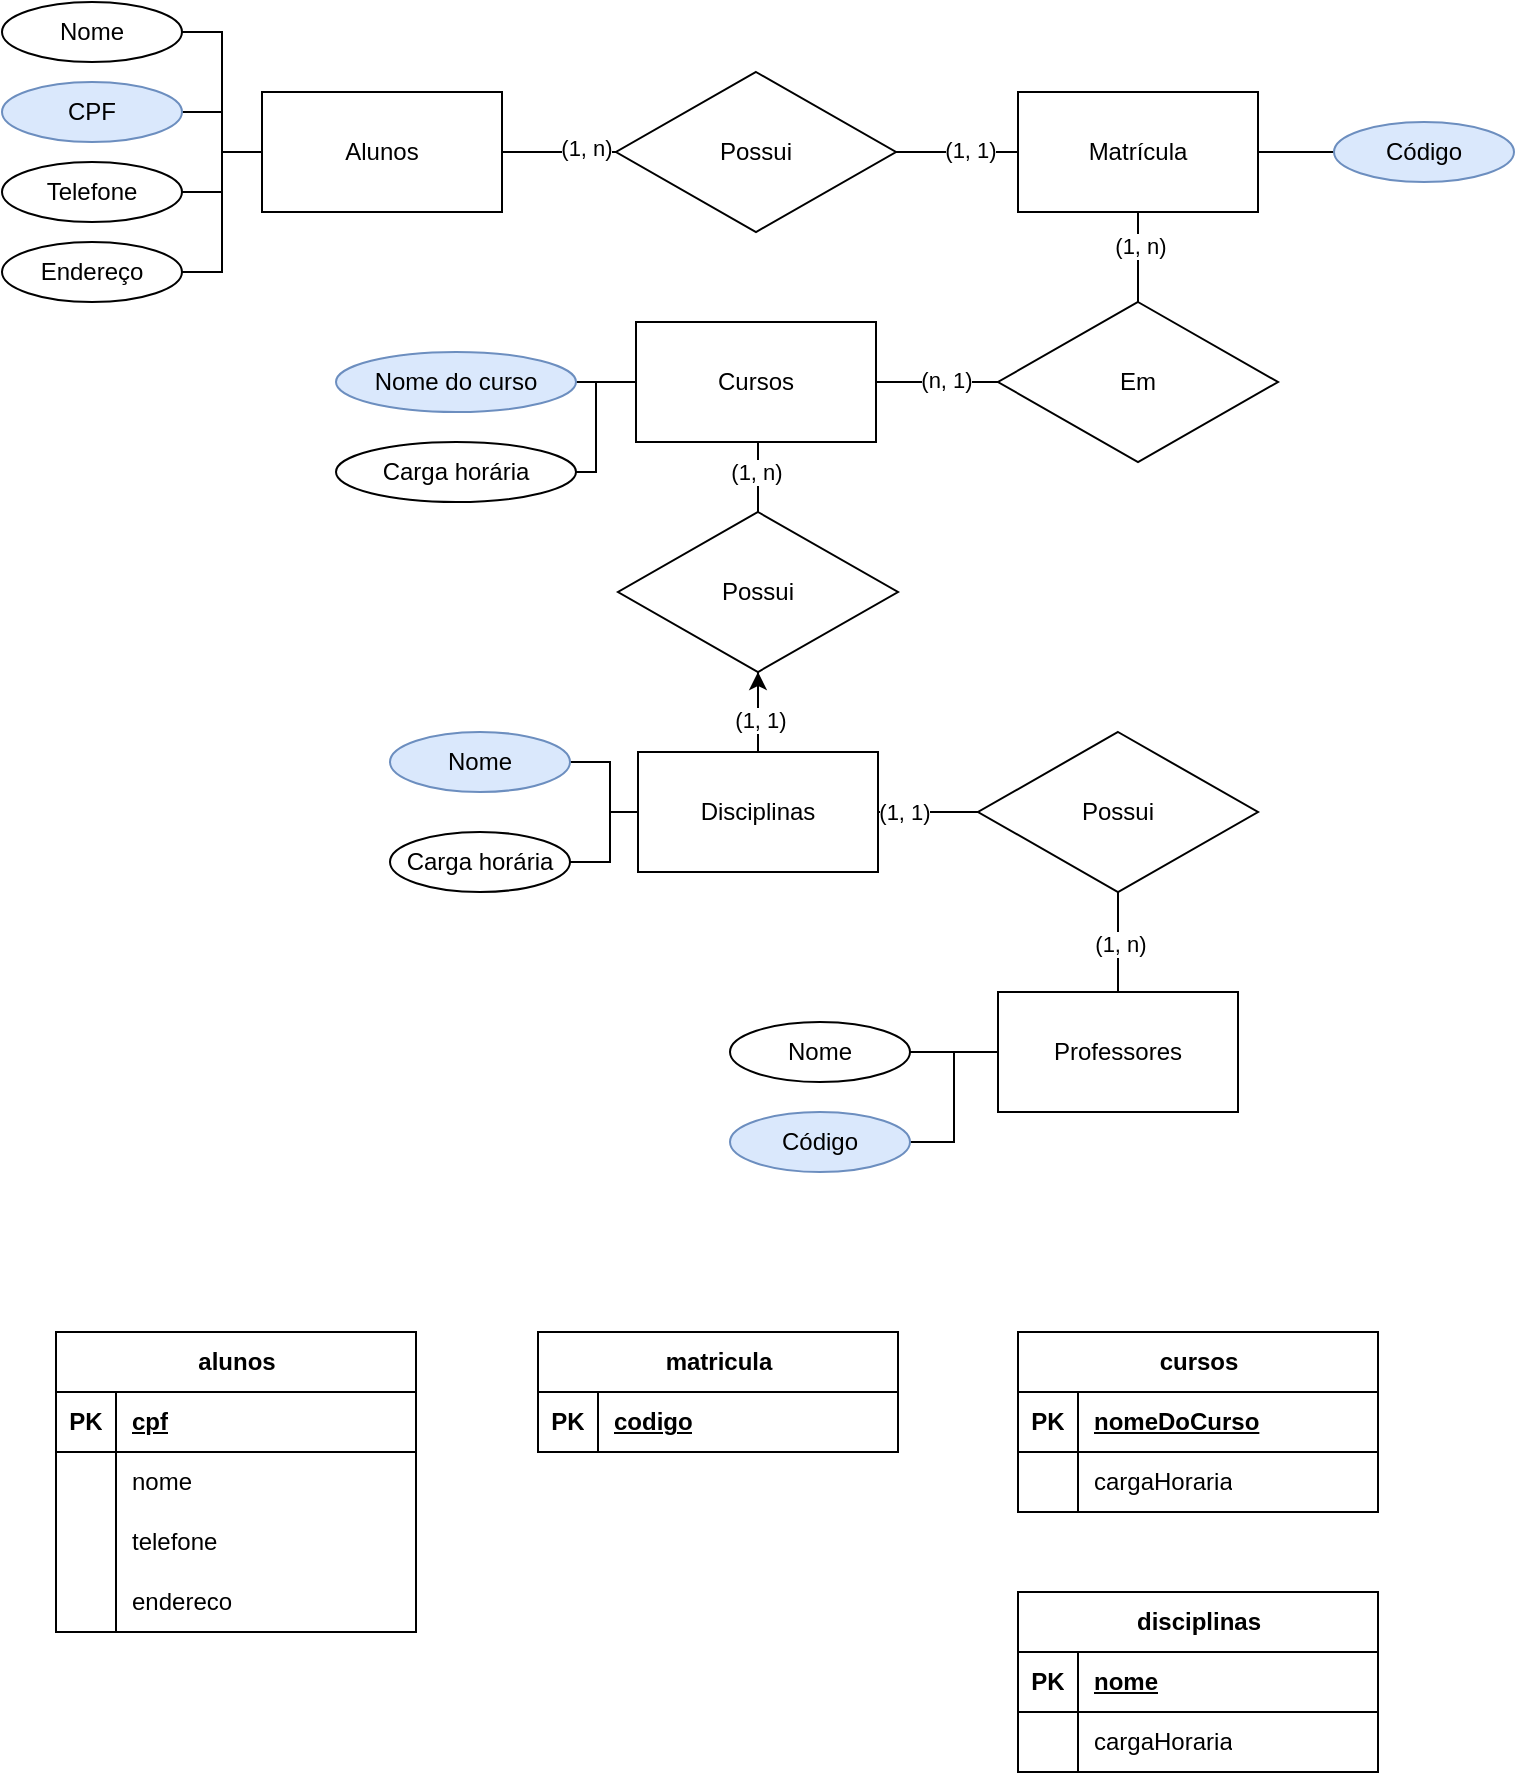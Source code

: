 <mxfile version="24.7.8">
  <diagram name="Página-1" id="FnEpoIWWNQxLYMlEQwRX">
    <mxGraphModel dx="4400" dy="2340" grid="1" gridSize="10" guides="1" tooltips="1" connect="1" arrows="1" fold="1" page="1" pageScale="1" pageWidth="827" pageHeight="1169" math="0" shadow="0">
      <root>
        <mxCell id="0" />
        <mxCell id="1" parent="0" />
        <mxCell id="gs8JJX1vfFZVjYpK_IIe-66" style="edgeStyle=orthogonalEdgeStyle;rounded=0;orthogonalLoop=1;jettySize=auto;html=1;exitX=1;exitY=0.5;exitDx=0;exitDy=0;entryX=0;entryY=0.5;entryDx=0;entryDy=0;endArrow=none;endFill=0;" edge="1" parent="1" source="gs8JJX1vfFZVjYpK_IIe-1" target="gs8JJX1vfFZVjYpK_IIe-19">
          <mxGeometry relative="1" as="geometry" />
        </mxCell>
        <mxCell id="gs8JJX1vfFZVjYpK_IIe-78" value="(1, n)" style="edgeLabel;html=1;align=center;verticalAlign=middle;resizable=0;points=[];" vertex="1" connectable="0" parent="gs8JJX1vfFZVjYpK_IIe-66">
          <mxGeometry x="0.456" y="2" relative="1" as="geometry">
            <mxPoint as="offset" />
          </mxGeometry>
        </mxCell>
        <mxCell id="gs8JJX1vfFZVjYpK_IIe-1" value="Alunos" style="rounded=0;whiteSpace=wrap;html=1;" vertex="1" parent="1">
          <mxGeometry x="143" y="60" width="120" height="60" as="geometry" />
        </mxCell>
        <mxCell id="gs8JJX1vfFZVjYpK_IIe-67" style="edgeStyle=orthogonalEdgeStyle;rounded=0;orthogonalLoop=1;jettySize=auto;html=1;exitX=0.5;exitY=1;exitDx=0;exitDy=0;entryX=0.5;entryY=0;entryDx=0;entryDy=0;endArrow=none;endFill=0;" edge="1" parent="1" source="gs8JJX1vfFZVjYpK_IIe-3" target="gs8JJX1vfFZVjYpK_IIe-10">
          <mxGeometry relative="1" as="geometry" />
        </mxCell>
        <mxCell id="gs8JJX1vfFZVjYpK_IIe-81" value="(1, n)" style="edgeLabel;html=1;align=center;verticalAlign=middle;resizable=0;points=[];" vertex="1" connectable="0" parent="gs8JJX1vfFZVjYpK_IIe-67">
          <mxGeometry x="-0.259" y="1" relative="1" as="geometry">
            <mxPoint as="offset" />
          </mxGeometry>
        </mxCell>
        <mxCell id="gs8JJX1vfFZVjYpK_IIe-69" style="edgeStyle=orthogonalEdgeStyle;rounded=0;orthogonalLoop=1;jettySize=auto;html=1;exitX=1;exitY=0.5;exitDx=0;exitDy=0;entryX=0;entryY=0.5;entryDx=0;entryDy=0;endArrow=none;endFill=0;" edge="1" parent="1" source="gs8JJX1vfFZVjYpK_IIe-3" target="gs8JJX1vfFZVjYpK_IIe-29">
          <mxGeometry relative="1" as="geometry" />
        </mxCell>
        <mxCell id="gs8JJX1vfFZVjYpK_IIe-3" value="Matrícula" style="rounded=0;whiteSpace=wrap;html=1;" vertex="1" parent="1">
          <mxGeometry x="521" y="60" width="120" height="60" as="geometry" />
        </mxCell>
        <mxCell id="gs8JJX1vfFZVjYpK_IIe-71" style="edgeStyle=orthogonalEdgeStyle;rounded=0;orthogonalLoop=1;jettySize=auto;html=1;exitX=0;exitY=0.5;exitDx=0;exitDy=0;entryX=1;entryY=0.5;entryDx=0;entryDy=0;endArrow=none;endFill=0;" edge="1" parent="1" source="gs8JJX1vfFZVjYpK_IIe-4" target="gs8JJX1vfFZVjYpK_IIe-40">
          <mxGeometry relative="1" as="geometry" />
        </mxCell>
        <mxCell id="gs8JJX1vfFZVjYpK_IIe-72" style="edgeStyle=orthogonalEdgeStyle;rounded=0;orthogonalLoop=1;jettySize=auto;html=1;exitX=1;exitY=0.5;exitDx=0;exitDy=0;entryX=0;entryY=0.5;entryDx=0;entryDy=0;endArrow=none;endFill=0;" edge="1" parent="1" source="gs8JJX1vfFZVjYpK_IIe-4" target="gs8JJX1vfFZVjYpK_IIe-10">
          <mxGeometry relative="1" as="geometry" />
        </mxCell>
        <mxCell id="gs8JJX1vfFZVjYpK_IIe-82" value="(n, 1)" style="edgeLabel;html=1;align=center;verticalAlign=middle;resizable=0;points=[];" vertex="1" connectable="0" parent="gs8JJX1vfFZVjYpK_IIe-72">
          <mxGeometry x="0.131" y="1" relative="1" as="geometry">
            <mxPoint as="offset" />
          </mxGeometry>
        </mxCell>
        <mxCell id="gs8JJX1vfFZVjYpK_IIe-73" style="edgeStyle=orthogonalEdgeStyle;rounded=0;orthogonalLoop=1;jettySize=auto;html=1;exitX=0.5;exitY=1;exitDx=0;exitDy=0;entryX=0.5;entryY=0;entryDx=0;entryDy=0;endArrow=none;endFill=0;" edge="1" parent="1" source="gs8JJX1vfFZVjYpK_IIe-4" target="gs8JJX1vfFZVjYpK_IIe-15">
          <mxGeometry relative="1" as="geometry" />
        </mxCell>
        <mxCell id="gs8JJX1vfFZVjYpK_IIe-76" value="(1, n)" style="edgeLabel;html=1;align=center;verticalAlign=middle;resizable=0;points=[];" vertex="1" connectable="0" parent="gs8JJX1vfFZVjYpK_IIe-73">
          <mxGeometry x="-0.144" y="-1" relative="1" as="geometry">
            <mxPoint as="offset" />
          </mxGeometry>
        </mxCell>
        <mxCell id="gs8JJX1vfFZVjYpK_IIe-88" style="edgeStyle=orthogonalEdgeStyle;rounded=0;orthogonalLoop=1;jettySize=auto;html=1;exitX=0;exitY=0.5;exitDx=0;exitDy=0;entryX=1;entryY=0.5;entryDx=0;entryDy=0;endArrow=none;endFill=0;" edge="1" parent="1" source="gs8JJX1vfFZVjYpK_IIe-4" target="gs8JJX1vfFZVjYpK_IIe-86">
          <mxGeometry relative="1" as="geometry" />
        </mxCell>
        <mxCell id="gs8JJX1vfFZVjYpK_IIe-4" value="Cursos" style="rounded=0;whiteSpace=wrap;html=1;" vertex="1" parent="1">
          <mxGeometry x="330" y="175" width="120" height="60" as="geometry" />
        </mxCell>
        <mxCell id="gs8JJX1vfFZVjYpK_IIe-23" style="edgeStyle=orthogonalEdgeStyle;rounded=0;orthogonalLoop=1;jettySize=auto;html=1;exitX=1;exitY=0.5;exitDx=0;exitDy=0;entryX=0;entryY=0.5;entryDx=0;entryDy=0;endArrow=none;endFill=0;" edge="1" parent="1" source="gs8JJX1vfFZVjYpK_IIe-5">
          <mxGeometry relative="1" as="geometry">
            <mxPoint x="511" y="420" as="targetPoint" />
          </mxGeometry>
        </mxCell>
        <mxCell id="gs8JJX1vfFZVjYpK_IIe-75" value="(1, 1)" style="edgeLabel;html=1;align=center;verticalAlign=middle;resizable=0;points=[];" vertex="1" connectable="0" parent="gs8JJX1vfFZVjYpK_IIe-23">
          <mxGeometry x="-0.569" relative="1" as="geometry">
            <mxPoint as="offset" />
          </mxGeometry>
        </mxCell>
        <mxCell id="gs8JJX1vfFZVjYpK_IIe-89" value="" style="edgeStyle=orthogonalEdgeStyle;rounded=0;orthogonalLoop=1;jettySize=auto;html=1;" edge="1" parent="1" source="gs8JJX1vfFZVjYpK_IIe-5" target="gs8JJX1vfFZVjYpK_IIe-15">
          <mxGeometry relative="1" as="geometry" />
        </mxCell>
        <mxCell id="gs8JJX1vfFZVjYpK_IIe-5" value="Disciplinas" style="rounded=0;whiteSpace=wrap;html=1;" vertex="1" parent="1">
          <mxGeometry x="331" y="390" width="120" height="60" as="geometry" />
        </mxCell>
        <mxCell id="gs8JJX1vfFZVjYpK_IIe-10" value="Em" style="rhombus;whiteSpace=wrap;html=1;" vertex="1" parent="1">
          <mxGeometry x="511" y="165" width="140" height="80" as="geometry" />
        </mxCell>
        <mxCell id="gs8JJX1vfFZVjYpK_IIe-16" style="edgeStyle=orthogonalEdgeStyle;rounded=0;orthogonalLoop=1;jettySize=auto;html=1;exitX=0.5;exitY=1;exitDx=0;exitDy=0;entryX=0.5;entryY=0;entryDx=0;entryDy=0;endArrow=none;endFill=0;" edge="1" parent="1" source="gs8JJX1vfFZVjYpK_IIe-15" target="gs8JJX1vfFZVjYpK_IIe-5">
          <mxGeometry relative="1" as="geometry" />
        </mxCell>
        <mxCell id="gs8JJX1vfFZVjYpK_IIe-77" value="(1, 1)" style="edgeLabel;html=1;align=center;verticalAlign=middle;resizable=0;points=[];" vertex="1" connectable="0" parent="gs8JJX1vfFZVjYpK_IIe-16">
          <mxGeometry x="0.212" y="1" relative="1" as="geometry">
            <mxPoint as="offset" />
          </mxGeometry>
        </mxCell>
        <mxCell id="gs8JJX1vfFZVjYpK_IIe-15" value="Possui" style="rhombus;whiteSpace=wrap;html=1;" vertex="1" parent="1">
          <mxGeometry x="321" y="270" width="140" height="80" as="geometry" />
        </mxCell>
        <mxCell id="gs8JJX1vfFZVjYpK_IIe-84" style="edgeStyle=orthogonalEdgeStyle;rounded=0;orthogonalLoop=1;jettySize=auto;html=1;exitX=1;exitY=0.5;exitDx=0;exitDy=0;entryX=0;entryY=0.5;entryDx=0;entryDy=0;endArrow=none;endFill=0;" edge="1" parent="1" source="gs8JJX1vfFZVjYpK_IIe-19" target="gs8JJX1vfFZVjYpK_IIe-3">
          <mxGeometry relative="1" as="geometry" />
        </mxCell>
        <mxCell id="gs8JJX1vfFZVjYpK_IIe-85" value="(1, 1)" style="edgeLabel;html=1;align=center;verticalAlign=middle;resizable=0;points=[];" vertex="1" connectable="0" parent="gs8JJX1vfFZVjYpK_IIe-84">
          <mxGeometry x="0.22" y="1" relative="1" as="geometry">
            <mxPoint as="offset" />
          </mxGeometry>
        </mxCell>
        <mxCell id="gs8JJX1vfFZVjYpK_IIe-19" value="Possui" style="rhombus;whiteSpace=wrap;html=1;" vertex="1" parent="1">
          <mxGeometry x="320" y="50" width="140" height="80" as="geometry" />
        </mxCell>
        <mxCell id="gs8JJX1vfFZVjYpK_IIe-25" style="edgeStyle=orthogonalEdgeStyle;rounded=0;orthogonalLoop=1;jettySize=auto;html=1;exitX=0.5;exitY=1;exitDx=0;exitDy=0;entryX=0.5;entryY=0;entryDx=0;entryDy=0;endArrow=none;endFill=0;" edge="1" parent="1" source="gs8JJX1vfFZVjYpK_IIe-22" target="gs8JJX1vfFZVjYpK_IIe-24">
          <mxGeometry relative="1" as="geometry" />
        </mxCell>
        <mxCell id="gs8JJX1vfFZVjYpK_IIe-74" value="(1, n)" style="edgeLabel;html=1;align=center;verticalAlign=middle;resizable=0;points=[];" vertex="1" connectable="0" parent="gs8JJX1vfFZVjYpK_IIe-25">
          <mxGeometry x="0.011" y="1" relative="1" as="geometry">
            <mxPoint as="offset" />
          </mxGeometry>
        </mxCell>
        <mxCell id="gs8JJX1vfFZVjYpK_IIe-22" value="Possui" style="rhombus;whiteSpace=wrap;html=1;" vertex="1" parent="1">
          <mxGeometry x="501" y="380" width="140" height="80" as="geometry" />
        </mxCell>
        <mxCell id="gs8JJX1vfFZVjYpK_IIe-24" value="Professores" style="rounded=0;whiteSpace=wrap;html=1;" vertex="1" parent="1">
          <mxGeometry x="511" y="510" width="120" height="60" as="geometry" />
        </mxCell>
        <mxCell id="gs8JJX1vfFZVjYpK_IIe-28" style="edgeStyle=orthogonalEdgeStyle;rounded=0;orthogonalLoop=1;jettySize=auto;html=1;exitX=1;exitY=0.5;exitDx=0;exitDy=0;entryX=0;entryY=0.5;entryDx=0;entryDy=0;endArrow=none;endFill=0;" edge="1" parent="1" source="gs8JJX1vfFZVjYpK_IIe-26" target="gs8JJX1vfFZVjYpK_IIe-1">
          <mxGeometry relative="1" as="geometry" />
        </mxCell>
        <mxCell id="gs8JJX1vfFZVjYpK_IIe-26" value="Nome" style="ellipse;whiteSpace=wrap;html=1;" vertex="1" parent="1">
          <mxGeometry x="13" y="15" width="90" height="30" as="geometry" />
        </mxCell>
        <mxCell id="gs8JJX1vfFZVjYpK_IIe-29" value="Código" style="ellipse;whiteSpace=wrap;html=1;fillColor=#dae8fc;strokeColor=#6c8ebf;" vertex="1" parent="1">
          <mxGeometry x="679" y="75" width="90" height="30" as="geometry" />
        </mxCell>
        <mxCell id="gs8JJX1vfFZVjYpK_IIe-32" style="edgeStyle=orthogonalEdgeStyle;rounded=0;orthogonalLoop=1;jettySize=auto;html=1;exitX=1;exitY=0.5;exitDx=0;exitDy=0;entryX=0;entryY=0.5;entryDx=0;entryDy=0;endArrow=none;endFill=0;" edge="1" parent="1" source="gs8JJX1vfFZVjYpK_IIe-31" target="gs8JJX1vfFZVjYpK_IIe-1">
          <mxGeometry relative="1" as="geometry" />
        </mxCell>
        <mxCell id="gs8JJX1vfFZVjYpK_IIe-31" value="CPF" style="ellipse;whiteSpace=wrap;html=1;fillColor=#dae8fc;strokeColor=#6c8ebf;" vertex="1" parent="1">
          <mxGeometry x="13" y="55" width="90" height="30" as="geometry" />
        </mxCell>
        <mxCell id="gs8JJX1vfFZVjYpK_IIe-38" style="edgeStyle=orthogonalEdgeStyle;rounded=0;orthogonalLoop=1;jettySize=auto;html=1;exitX=1;exitY=0.5;exitDx=0;exitDy=0;entryX=0;entryY=0.5;entryDx=0;entryDy=0;endArrow=none;endFill=0;" edge="1" parent="1" source="gs8JJX1vfFZVjYpK_IIe-35" target="gs8JJX1vfFZVjYpK_IIe-1">
          <mxGeometry relative="1" as="geometry" />
        </mxCell>
        <mxCell id="gs8JJX1vfFZVjYpK_IIe-35" value="Telefone" style="ellipse;whiteSpace=wrap;html=1;" vertex="1" parent="1">
          <mxGeometry x="13" y="95" width="90" height="30" as="geometry" />
        </mxCell>
        <mxCell id="gs8JJX1vfFZVjYpK_IIe-39" style="edgeStyle=orthogonalEdgeStyle;rounded=0;orthogonalLoop=1;jettySize=auto;html=1;exitX=1;exitY=0.5;exitDx=0;exitDy=0;entryX=0;entryY=0.5;entryDx=0;entryDy=0;endArrow=none;endFill=0;" edge="1" parent="1" source="gs8JJX1vfFZVjYpK_IIe-36" target="gs8JJX1vfFZVjYpK_IIe-1">
          <mxGeometry relative="1" as="geometry" />
        </mxCell>
        <mxCell id="gs8JJX1vfFZVjYpK_IIe-36" value="Endereço" style="ellipse;whiteSpace=wrap;html=1;" vertex="1" parent="1">
          <mxGeometry x="13" y="135" width="90" height="30" as="geometry" />
        </mxCell>
        <mxCell id="gs8JJX1vfFZVjYpK_IIe-40" value="Nome do curso" style="ellipse;whiteSpace=wrap;html=1;fillColor=#dae8fc;strokeColor=#6c8ebf;" vertex="1" parent="1">
          <mxGeometry x="180" y="190" width="120" height="30" as="geometry" />
        </mxCell>
        <mxCell id="gs8JJX1vfFZVjYpK_IIe-54" style="edgeStyle=orthogonalEdgeStyle;rounded=0;orthogonalLoop=1;jettySize=auto;html=1;exitX=1;exitY=0.5;exitDx=0;exitDy=0;entryX=0;entryY=0.5;entryDx=0;entryDy=0;endArrow=none;endFill=0;" edge="1" parent="1" source="gs8JJX1vfFZVjYpK_IIe-42" target="gs8JJX1vfFZVjYpK_IIe-5">
          <mxGeometry relative="1" as="geometry" />
        </mxCell>
        <mxCell id="gs8JJX1vfFZVjYpK_IIe-42" value="Nome" style="ellipse;whiteSpace=wrap;html=1;fillColor=#dae8fc;strokeColor=#6c8ebf;" vertex="1" parent="1">
          <mxGeometry x="207" y="380" width="90" height="30" as="geometry" />
        </mxCell>
        <mxCell id="gs8JJX1vfFZVjYpK_IIe-56" style="edgeStyle=orthogonalEdgeStyle;rounded=0;orthogonalLoop=1;jettySize=auto;html=1;exitX=1;exitY=0.5;exitDx=0;exitDy=0;entryX=0;entryY=0.5;entryDx=0;entryDy=0;endArrow=none;endFill=0;" edge="1" parent="1" source="gs8JJX1vfFZVjYpK_IIe-44" target="gs8JJX1vfFZVjYpK_IIe-24">
          <mxGeometry relative="1" as="geometry" />
        </mxCell>
        <mxCell id="gs8JJX1vfFZVjYpK_IIe-44" value="Nome" style="ellipse;whiteSpace=wrap;html=1;" vertex="1" parent="1">
          <mxGeometry x="377" y="525" width="90" height="30" as="geometry" />
        </mxCell>
        <mxCell id="gs8JJX1vfFZVjYpK_IIe-53" style="edgeStyle=orthogonalEdgeStyle;rounded=0;orthogonalLoop=1;jettySize=auto;html=1;exitX=1;exitY=0.5;exitDx=0;exitDy=0;entryX=0;entryY=0.5;entryDx=0;entryDy=0;endArrow=none;endFill=0;" edge="1" parent="1" source="gs8JJX1vfFZVjYpK_IIe-52" target="gs8JJX1vfFZVjYpK_IIe-5">
          <mxGeometry relative="1" as="geometry" />
        </mxCell>
        <mxCell id="gs8JJX1vfFZVjYpK_IIe-52" value="Carga horária" style="ellipse;whiteSpace=wrap;html=1;" vertex="1" parent="1">
          <mxGeometry x="207" y="430" width="90" height="30" as="geometry" />
        </mxCell>
        <mxCell id="gs8JJX1vfFZVjYpK_IIe-60" style="edgeStyle=orthogonalEdgeStyle;rounded=0;orthogonalLoop=1;jettySize=auto;html=1;exitX=1;exitY=0.5;exitDx=0;exitDy=0;entryX=0;entryY=0.5;entryDx=0;entryDy=0;endArrow=none;endFill=0;" edge="1" parent="1" source="gs8JJX1vfFZVjYpK_IIe-59" target="gs8JJX1vfFZVjYpK_IIe-24">
          <mxGeometry relative="1" as="geometry" />
        </mxCell>
        <mxCell id="gs8JJX1vfFZVjYpK_IIe-59" value="Código" style="ellipse;whiteSpace=wrap;html=1;fillColor=#dae8fc;strokeColor=#6c8ebf;" vertex="1" parent="1">
          <mxGeometry x="377" y="570" width="90" height="30" as="geometry" />
        </mxCell>
        <mxCell id="gs8JJX1vfFZVjYpK_IIe-86" value="Carga horária" style="ellipse;whiteSpace=wrap;html=1;" vertex="1" parent="1">
          <mxGeometry x="180" y="235" width="120" height="30" as="geometry" />
        </mxCell>
        <mxCell id="gs8JJX1vfFZVjYpK_IIe-115" value="alunos" style="shape=table;startSize=30;container=1;collapsible=1;childLayout=tableLayout;fixedRows=1;rowLines=0;fontStyle=1;align=center;resizeLast=1;html=1;" vertex="1" parent="1">
          <mxGeometry x="40" y="680" width="180" height="150" as="geometry" />
        </mxCell>
        <mxCell id="gs8JJX1vfFZVjYpK_IIe-116" value="" style="shape=tableRow;horizontal=0;startSize=0;swimlaneHead=0;swimlaneBody=0;fillColor=none;collapsible=0;dropTarget=0;points=[[0,0.5],[1,0.5]];portConstraint=eastwest;top=0;left=0;right=0;bottom=1;" vertex="1" parent="gs8JJX1vfFZVjYpK_IIe-115">
          <mxGeometry y="30" width="180" height="30" as="geometry" />
        </mxCell>
        <mxCell id="gs8JJX1vfFZVjYpK_IIe-117" value="PK" style="shape=partialRectangle;connectable=0;fillColor=none;top=0;left=0;bottom=0;right=0;fontStyle=1;overflow=hidden;whiteSpace=wrap;html=1;" vertex="1" parent="gs8JJX1vfFZVjYpK_IIe-116">
          <mxGeometry width="30" height="30" as="geometry">
            <mxRectangle width="30" height="30" as="alternateBounds" />
          </mxGeometry>
        </mxCell>
        <mxCell id="gs8JJX1vfFZVjYpK_IIe-118" value="cpf" style="shape=partialRectangle;connectable=0;fillColor=none;top=0;left=0;bottom=0;right=0;align=left;spacingLeft=6;fontStyle=5;overflow=hidden;whiteSpace=wrap;html=1;" vertex="1" parent="gs8JJX1vfFZVjYpK_IIe-116">
          <mxGeometry x="30" width="150" height="30" as="geometry">
            <mxRectangle width="150" height="30" as="alternateBounds" />
          </mxGeometry>
        </mxCell>
        <mxCell id="gs8JJX1vfFZVjYpK_IIe-119" value="" style="shape=tableRow;horizontal=0;startSize=0;swimlaneHead=0;swimlaneBody=0;fillColor=none;collapsible=0;dropTarget=0;points=[[0,0.5],[1,0.5]];portConstraint=eastwest;top=0;left=0;right=0;bottom=0;" vertex="1" parent="gs8JJX1vfFZVjYpK_IIe-115">
          <mxGeometry y="60" width="180" height="30" as="geometry" />
        </mxCell>
        <mxCell id="gs8JJX1vfFZVjYpK_IIe-120" value="" style="shape=partialRectangle;connectable=0;fillColor=none;top=0;left=0;bottom=0;right=0;editable=1;overflow=hidden;whiteSpace=wrap;html=1;" vertex="1" parent="gs8JJX1vfFZVjYpK_IIe-119">
          <mxGeometry width="30" height="30" as="geometry">
            <mxRectangle width="30" height="30" as="alternateBounds" />
          </mxGeometry>
        </mxCell>
        <mxCell id="gs8JJX1vfFZVjYpK_IIe-121" value="nome" style="shape=partialRectangle;connectable=0;fillColor=none;top=0;left=0;bottom=0;right=0;align=left;spacingLeft=6;overflow=hidden;whiteSpace=wrap;html=1;" vertex="1" parent="gs8JJX1vfFZVjYpK_IIe-119">
          <mxGeometry x="30" width="150" height="30" as="geometry">
            <mxRectangle width="150" height="30" as="alternateBounds" />
          </mxGeometry>
        </mxCell>
        <mxCell id="gs8JJX1vfFZVjYpK_IIe-122" value="" style="shape=tableRow;horizontal=0;startSize=0;swimlaneHead=0;swimlaneBody=0;fillColor=none;collapsible=0;dropTarget=0;points=[[0,0.5],[1,0.5]];portConstraint=eastwest;top=0;left=0;right=0;bottom=0;" vertex="1" parent="gs8JJX1vfFZVjYpK_IIe-115">
          <mxGeometry y="90" width="180" height="30" as="geometry" />
        </mxCell>
        <mxCell id="gs8JJX1vfFZVjYpK_IIe-123" value="" style="shape=partialRectangle;connectable=0;fillColor=none;top=0;left=0;bottom=0;right=0;editable=1;overflow=hidden;whiteSpace=wrap;html=1;" vertex="1" parent="gs8JJX1vfFZVjYpK_IIe-122">
          <mxGeometry width="30" height="30" as="geometry">
            <mxRectangle width="30" height="30" as="alternateBounds" />
          </mxGeometry>
        </mxCell>
        <mxCell id="gs8JJX1vfFZVjYpK_IIe-124" value="telefone" style="shape=partialRectangle;connectable=0;fillColor=none;top=0;left=0;bottom=0;right=0;align=left;spacingLeft=6;overflow=hidden;whiteSpace=wrap;html=1;" vertex="1" parent="gs8JJX1vfFZVjYpK_IIe-122">
          <mxGeometry x="30" width="150" height="30" as="geometry">
            <mxRectangle width="150" height="30" as="alternateBounds" />
          </mxGeometry>
        </mxCell>
        <mxCell id="gs8JJX1vfFZVjYpK_IIe-125" value="" style="shape=tableRow;horizontal=0;startSize=0;swimlaneHead=0;swimlaneBody=0;fillColor=none;collapsible=0;dropTarget=0;points=[[0,0.5],[1,0.5]];portConstraint=eastwest;top=0;left=0;right=0;bottom=0;" vertex="1" parent="gs8JJX1vfFZVjYpK_IIe-115">
          <mxGeometry y="120" width="180" height="30" as="geometry" />
        </mxCell>
        <mxCell id="gs8JJX1vfFZVjYpK_IIe-126" value="" style="shape=partialRectangle;connectable=0;fillColor=none;top=0;left=0;bottom=0;right=0;editable=1;overflow=hidden;whiteSpace=wrap;html=1;" vertex="1" parent="gs8JJX1vfFZVjYpK_IIe-125">
          <mxGeometry width="30" height="30" as="geometry">
            <mxRectangle width="30" height="30" as="alternateBounds" />
          </mxGeometry>
        </mxCell>
        <mxCell id="gs8JJX1vfFZVjYpK_IIe-127" value="endereco" style="shape=partialRectangle;connectable=0;fillColor=none;top=0;left=0;bottom=0;right=0;align=left;spacingLeft=6;overflow=hidden;whiteSpace=wrap;html=1;" vertex="1" parent="gs8JJX1vfFZVjYpK_IIe-125">
          <mxGeometry x="30" width="150" height="30" as="geometry">
            <mxRectangle width="150" height="30" as="alternateBounds" />
          </mxGeometry>
        </mxCell>
        <mxCell id="gs8JJX1vfFZVjYpK_IIe-147" value="matricula" style="shape=table;startSize=30;container=1;collapsible=1;childLayout=tableLayout;fixedRows=1;rowLines=0;fontStyle=1;align=center;resizeLast=1;html=1;" vertex="1" parent="1">
          <mxGeometry x="281" y="680" width="180" height="60" as="geometry" />
        </mxCell>
        <mxCell id="gs8JJX1vfFZVjYpK_IIe-148" value="" style="shape=tableRow;horizontal=0;startSize=0;swimlaneHead=0;swimlaneBody=0;fillColor=none;collapsible=0;dropTarget=0;points=[[0,0.5],[1,0.5]];portConstraint=eastwest;top=0;left=0;right=0;bottom=1;" vertex="1" parent="gs8JJX1vfFZVjYpK_IIe-147">
          <mxGeometry y="30" width="180" height="30" as="geometry" />
        </mxCell>
        <mxCell id="gs8JJX1vfFZVjYpK_IIe-149" value="PK" style="shape=partialRectangle;connectable=0;fillColor=none;top=0;left=0;bottom=0;right=0;fontStyle=1;overflow=hidden;whiteSpace=wrap;html=1;" vertex="1" parent="gs8JJX1vfFZVjYpK_IIe-148">
          <mxGeometry width="30" height="30" as="geometry">
            <mxRectangle width="30" height="30" as="alternateBounds" />
          </mxGeometry>
        </mxCell>
        <mxCell id="gs8JJX1vfFZVjYpK_IIe-150" value="codigo" style="shape=partialRectangle;connectable=0;fillColor=none;top=0;left=0;bottom=0;right=0;align=left;spacingLeft=6;fontStyle=5;overflow=hidden;whiteSpace=wrap;html=1;" vertex="1" parent="gs8JJX1vfFZVjYpK_IIe-148">
          <mxGeometry x="30" width="150" height="30" as="geometry">
            <mxRectangle width="150" height="30" as="alternateBounds" />
          </mxGeometry>
        </mxCell>
        <mxCell id="gs8JJX1vfFZVjYpK_IIe-160" value="cursos" style="shape=table;startSize=30;container=1;collapsible=1;childLayout=tableLayout;fixedRows=1;rowLines=0;fontStyle=1;align=center;resizeLast=1;html=1;" vertex="1" parent="1">
          <mxGeometry x="521" y="680" width="180" height="90" as="geometry" />
        </mxCell>
        <mxCell id="gs8JJX1vfFZVjYpK_IIe-161" value="" style="shape=tableRow;horizontal=0;startSize=0;swimlaneHead=0;swimlaneBody=0;fillColor=none;collapsible=0;dropTarget=0;points=[[0,0.5],[1,0.5]];portConstraint=eastwest;top=0;left=0;right=0;bottom=1;" vertex="1" parent="gs8JJX1vfFZVjYpK_IIe-160">
          <mxGeometry y="30" width="180" height="30" as="geometry" />
        </mxCell>
        <mxCell id="gs8JJX1vfFZVjYpK_IIe-162" value="PK" style="shape=partialRectangle;connectable=0;fillColor=none;top=0;left=0;bottom=0;right=0;fontStyle=1;overflow=hidden;whiteSpace=wrap;html=1;" vertex="1" parent="gs8JJX1vfFZVjYpK_IIe-161">
          <mxGeometry width="30" height="30" as="geometry">
            <mxRectangle width="30" height="30" as="alternateBounds" />
          </mxGeometry>
        </mxCell>
        <mxCell id="gs8JJX1vfFZVjYpK_IIe-163" value="nomeDoCurso" style="shape=partialRectangle;connectable=0;fillColor=none;top=0;left=0;bottom=0;right=0;align=left;spacingLeft=6;fontStyle=5;overflow=hidden;whiteSpace=wrap;html=1;" vertex="1" parent="gs8JJX1vfFZVjYpK_IIe-161">
          <mxGeometry x="30" width="150" height="30" as="geometry">
            <mxRectangle width="150" height="30" as="alternateBounds" />
          </mxGeometry>
        </mxCell>
        <mxCell id="gs8JJX1vfFZVjYpK_IIe-164" value="" style="shape=tableRow;horizontal=0;startSize=0;swimlaneHead=0;swimlaneBody=0;fillColor=none;collapsible=0;dropTarget=0;points=[[0,0.5],[1,0.5]];portConstraint=eastwest;top=0;left=0;right=0;bottom=0;" vertex="1" parent="gs8JJX1vfFZVjYpK_IIe-160">
          <mxGeometry y="60" width="180" height="30" as="geometry" />
        </mxCell>
        <mxCell id="gs8JJX1vfFZVjYpK_IIe-165" value="" style="shape=partialRectangle;connectable=0;fillColor=none;top=0;left=0;bottom=0;right=0;editable=1;overflow=hidden;whiteSpace=wrap;html=1;" vertex="1" parent="gs8JJX1vfFZVjYpK_IIe-164">
          <mxGeometry width="30" height="30" as="geometry">
            <mxRectangle width="30" height="30" as="alternateBounds" />
          </mxGeometry>
        </mxCell>
        <mxCell id="gs8JJX1vfFZVjYpK_IIe-166" value="cargaHoraria" style="shape=partialRectangle;connectable=0;fillColor=none;top=0;left=0;bottom=0;right=0;align=left;spacingLeft=6;overflow=hidden;whiteSpace=wrap;html=1;" vertex="1" parent="gs8JJX1vfFZVjYpK_IIe-164">
          <mxGeometry x="30" width="150" height="30" as="geometry">
            <mxRectangle width="150" height="30" as="alternateBounds" />
          </mxGeometry>
        </mxCell>
        <mxCell id="gs8JJX1vfFZVjYpK_IIe-173" value="disciplinas" style="shape=table;startSize=30;container=1;collapsible=1;childLayout=tableLayout;fixedRows=1;rowLines=0;fontStyle=1;align=center;resizeLast=1;html=1;" vertex="1" parent="1">
          <mxGeometry x="521" y="810" width="180" height="90" as="geometry" />
        </mxCell>
        <mxCell id="gs8JJX1vfFZVjYpK_IIe-174" value="" style="shape=tableRow;horizontal=0;startSize=0;swimlaneHead=0;swimlaneBody=0;fillColor=none;collapsible=0;dropTarget=0;points=[[0,0.5],[1,0.5]];portConstraint=eastwest;top=0;left=0;right=0;bottom=1;" vertex="1" parent="gs8JJX1vfFZVjYpK_IIe-173">
          <mxGeometry y="30" width="180" height="30" as="geometry" />
        </mxCell>
        <mxCell id="gs8JJX1vfFZVjYpK_IIe-175" value="PK" style="shape=partialRectangle;connectable=0;fillColor=none;top=0;left=0;bottom=0;right=0;fontStyle=1;overflow=hidden;whiteSpace=wrap;html=1;" vertex="1" parent="gs8JJX1vfFZVjYpK_IIe-174">
          <mxGeometry width="30" height="30" as="geometry">
            <mxRectangle width="30" height="30" as="alternateBounds" />
          </mxGeometry>
        </mxCell>
        <mxCell id="gs8JJX1vfFZVjYpK_IIe-176" value="nome" style="shape=partialRectangle;connectable=0;fillColor=none;top=0;left=0;bottom=0;right=0;align=left;spacingLeft=6;fontStyle=5;overflow=hidden;whiteSpace=wrap;html=1;" vertex="1" parent="gs8JJX1vfFZVjYpK_IIe-174">
          <mxGeometry x="30" width="150" height="30" as="geometry">
            <mxRectangle width="150" height="30" as="alternateBounds" />
          </mxGeometry>
        </mxCell>
        <mxCell id="gs8JJX1vfFZVjYpK_IIe-177" value="" style="shape=tableRow;horizontal=0;startSize=0;swimlaneHead=0;swimlaneBody=0;fillColor=none;collapsible=0;dropTarget=0;points=[[0,0.5],[1,0.5]];portConstraint=eastwest;top=0;left=0;right=0;bottom=0;" vertex="1" parent="gs8JJX1vfFZVjYpK_IIe-173">
          <mxGeometry y="60" width="180" height="30" as="geometry" />
        </mxCell>
        <mxCell id="gs8JJX1vfFZVjYpK_IIe-178" value="" style="shape=partialRectangle;connectable=0;fillColor=none;top=0;left=0;bottom=0;right=0;editable=1;overflow=hidden;whiteSpace=wrap;html=1;" vertex="1" parent="gs8JJX1vfFZVjYpK_IIe-177">
          <mxGeometry width="30" height="30" as="geometry">
            <mxRectangle width="30" height="30" as="alternateBounds" />
          </mxGeometry>
        </mxCell>
        <mxCell id="gs8JJX1vfFZVjYpK_IIe-179" value="cargaHoraria" style="shape=partialRectangle;connectable=0;fillColor=none;top=0;left=0;bottom=0;right=0;align=left;spacingLeft=6;overflow=hidden;whiteSpace=wrap;html=1;" vertex="1" parent="gs8JJX1vfFZVjYpK_IIe-177">
          <mxGeometry x="30" width="150" height="30" as="geometry">
            <mxRectangle width="150" height="30" as="alternateBounds" />
          </mxGeometry>
        </mxCell>
      </root>
    </mxGraphModel>
  </diagram>
</mxfile>
